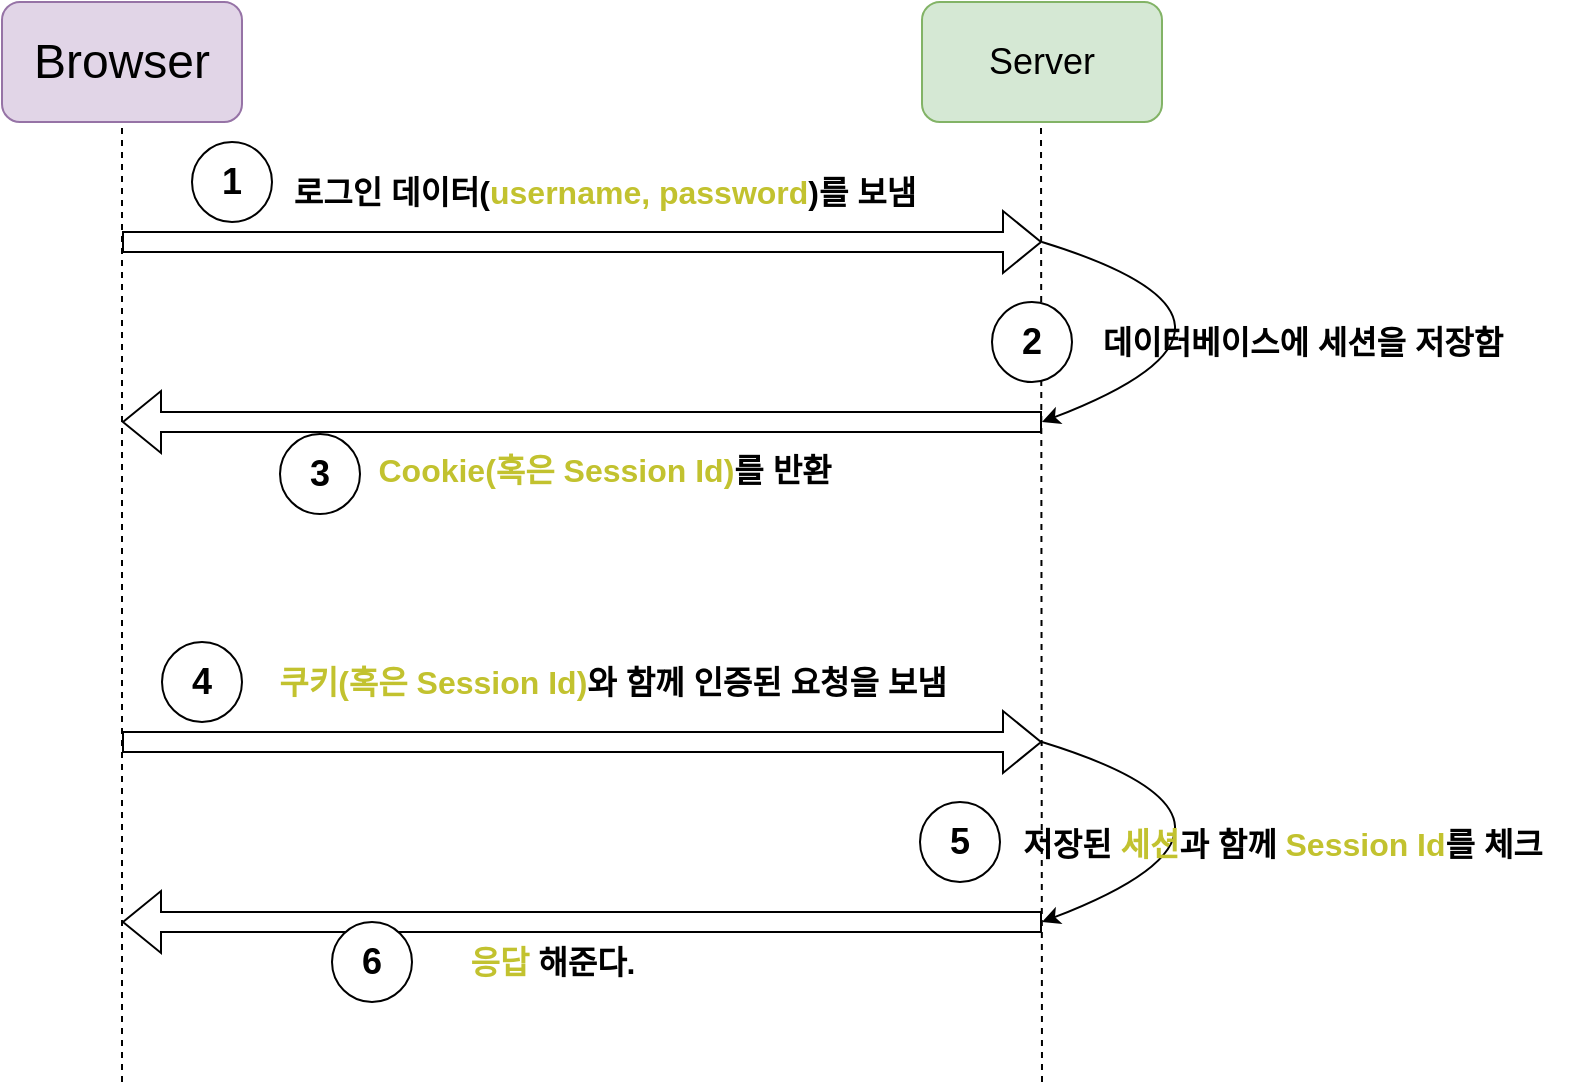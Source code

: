 <mxfile version="16.4.11" type="github">
  <diagram id="8As7zu5LVlnZ0H2C2J7r" name="Page-1">
    <mxGraphModel dx="1037" dy="861" grid="1" gridSize="10" guides="1" tooltips="1" connect="1" arrows="1" fold="1" page="1" pageScale="1" pageWidth="827" pageHeight="1169" math="0" shadow="0">
      <root>
        <mxCell id="0" />
        <mxCell id="1" parent="0" />
        <mxCell id="Huk9ythuZgXh1tu6I32B-1" value="&lt;span style=&quot;font-size: 24px&quot;&gt;Browser&lt;/span&gt;" style="rounded=1;whiteSpace=wrap;html=1;fillColor=#e1d5e7;strokeColor=#9673a6;" parent="1" vertex="1">
          <mxGeometry x="20" y="160" width="120" height="60" as="geometry" />
        </mxCell>
        <mxCell id="Huk9ythuZgXh1tu6I32B-3" value="" style="endArrow=none;dashed=1;html=1;rounded=0;entryX=0.5;entryY=1;entryDx=0;entryDy=0;" parent="1" target="Huk9ythuZgXh1tu6I32B-1" edge="1">
          <mxGeometry width="50" height="50" relative="1" as="geometry">
            <mxPoint x="80" y="700" as="sourcePoint" />
            <mxPoint x="120" y="250" as="targetPoint" />
          </mxGeometry>
        </mxCell>
        <mxCell id="Huk9ythuZgXh1tu6I32B-4" value="&lt;font style=&quot;font-size: 18px&quot;&gt;Server&lt;/font&gt;" style="rounded=1;whiteSpace=wrap;html=1;fillColor=#d5e8d4;strokeColor=#82b366;" parent="1" vertex="1">
          <mxGeometry x="480" y="160" width="120" height="60" as="geometry" />
        </mxCell>
        <mxCell id="Huk9ythuZgXh1tu6I32B-5" value="" style="endArrow=none;dashed=1;html=1;rounded=0;entryX=0.5;entryY=1;entryDx=0;entryDy=0;" parent="1" edge="1">
          <mxGeometry width="50" height="50" relative="1" as="geometry">
            <mxPoint x="540" y="700" as="sourcePoint" />
            <mxPoint x="539.5" y="220" as="targetPoint" />
          </mxGeometry>
        </mxCell>
        <mxCell id="Huk9ythuZgXh1tu6I32B-6" value="" style="shape=flexArrow;endArrow=classic;html=1;rounded=0;fontSize=18;" parent="1" edge="1">
          <mxGeometry width="50" height="50" relative="1" as="geometry">
            <mxPoint x="80" y="280" as="sourcePoint" />
            <mxPoint x="540" y="280" as="targetPoint" />
          </mxGeometry>
        </mxCell>
        <mxCell id="Huk9ythuZgXh1tu6I32B-8" value="1" style="ellipse;whiteSpace=wrap;html=1;fontSize=18;fontStyle=1" parent="1" vertex="1">
          <mxGeometry x="115" y="230" width="40" height="40" as="geometry" />
        </mxCell>
        <mxCell id="Huk9ythuZgXh1tu6I32B-9" value="&lt;span style=&quot;font-size: 16px&quot;&gt;로그인 데이터(&lt;font color=&quot;#c2c22f&quot;&gt;username, password&lt;/font&gt;)를 보냄&lt;/span&gt;" style="text;html=1;align=center;verticalAlign=middle;resizable=0;points=[];autosize=1;strokeColor=none;fillColor=none;fontSize=18;fontStyle=1" parent="1" vertex="1">
          <mxGeometry x="151" y="240" width="340" height="30" as="geometry" />
        </mxCell>
        <mxCell id="Huk9ythuZgXh1tu6I32B-10" value="" style="curved=1;endArrow=classic;html=1;rounded=0;fontSize=18;" parent="1" edge="1">
          <mxGeometry width="50" height="50" relative="1" as="geometry">
            <mxPoint x="540" y="280" as="sourcePoint" />
            <mxPoint x="540" y="370" as="targetPoint" />
            <Array as="points">
              <mxPoint x="670" y="320" />
            </Array>
          </mxGeometry>
        </mxCell>
        <mxCell id="Huk9ythuZgXh1tu6I32B-11" value="&lt;span style=&quot;font-size: 16px&quot;&gt;데이터베이스에 세션을 저장함&lt;/span&gt;" style="text;html=1;align=center;verticalAlign=middle;resizable=0;points=[];autosize=1;strokeColor=none;fillColor=none;fontSize=18;fontStyle=1" parent="1" vertex="1">
          <mxGeometry x="555" y="315" width="230" height="30" as="geometry" />
        </mxCell>
        <mxCell id="Huk9ythuZgXh1tu6I32B-12" value="2" style="ellipse;whiteSpace=wrap;html=1;fontSize=18;fontStyle=1" parent="1" vertex="1">
          <mxGeometry x="515" y="310" width="40" height="40" as="geometry" />
        </mxCell>
        <mxCell id="Huk9ythuZgXh1tu6I32B-13" value="" style="shape=flexArrow;endArrow=classic;html=1;rounded=0;fontSize=18;" parent="1" edge="1">
          <mxGeometry width="50" height="50" relative="1" as="geometry">
            <mxPoint x="540" y="370" as="sourcePoint" />
            <mxPoint x="80" y="370" as="targetPoint" />
          </mxGeometry>
        </mxCell>
        <mxCell id="Huk9ythuZgXh1tu6I32B-14" value="3" style="ellipse;whiteSpace=wrap;html=1;fontSize=18;fontStyle=1" parent="1" vertex="1">
          <mxGeometry x="159" y="376" width="40" height="40" as="geometry" />
        </mxCell>
        <mxCell id="Huk9ythuZgXh1tu6I32B-15" value="&lt;span style=&quot;font-size: 16px&quot;&gt;&lt;font color=&quot;#c2c22f&quot;&gt;Cookie(혹은 Session Id)&lt;/font&gt;를 반환&lt;/span&gt;" style="text;html=1;align=center;verticalAlign=middle;resizable=0;points=[];autosize=1;strokeColor=none;fillColor=none;fontSize=18;fontStyle=1" parent="1" vertex="1">
          <mxGeometry x="196" y="379" width="250" height="30" as="geometry" />
        </mxCell>
        <mxCell id="Huk9ythuZgXh1tu6I32B-20" value="" style="shape=flexArrow;endArrow=classic;html=1;rounded=0;fontSize=16;fontColor=#000000;" parent="1" edge="1">
          <mxGeometry width="50" height="50" relative="1" as="geometry">
            <mxPoint x="80" y="530" as="sourcePoint" />
            <mxPoint x="540" y="530" as="targetPoint" />
          </mxGeometry>
        </mxCell>
        <mxCell id="Huk9ythuZgXh1tu6I32B-21" value="4" style="ellipse;whiteSpace=wrap;html=1;fontSize=18;fontStyle=1" parent="1" vertex="1">
          <mxGeometry x="100" y="480" width="40" height="40" as="geometry" />
        </mxCell>
        <mxCell id="Huk9ythuZgXh1tu6I32B-22" value="&lt;span style=&quot;font-size: 16px&quot;&gt;&lt;font color=&quot;#c2c22f&quot;&gt;쿠키(혹은 Session Id)&lt;/font&gt;와 함께 인증된 요청을 보냄&lt;/span&gt;" style="text;html=1;align=center;verticalAlign=middle;resizable=0;points=[];autosize=1;strokeColor=none;fillColor=none;fontSize=18;fontStyle=1" parent="1" vertex="1">
          <mxGeometry x="140" y="485" width="370" height="30" as="geometry" />
        </mxCell>
        <mxCell id="Huk9ythuZgXh1tu6I32B-24" value="5" style="ellipse;whiteSpace=wrap;html=1;fontSize=18;fontStyle=1" parent="1" vertex="1">
          <mxGeometry x="479" y="560" width="40" height="40" as="geometry" />
        </mxCell>
        <mxCell id="Huk9ythuZgXh1tu6I32B-25" value="" style="curved=1;endArrow=classic;html=1;rounded=0;fontSize=18;" parent="1" edge="1">
          <mxGeometry width="50" height="50" relative="1" as="geometry">
            <mxPoint x="540" y="530" as="sourcePoint" />
            <mxPoint x="540" y="620" as="targetPoint" />
            <Array as="points">
              <mxPoint x="670" y="570" />
            </Array>
          </mxGeometry>
        </mxCell>
        <mxCell id="Huk9ythuZgXh1tu6I32B-26" value="&lt;span style=&quot;font-size: 16px&quot;&gt;저장된 &lt;font color=&quot;#c2c22f&quot;&gt;세션&lt;/font&gt;과 함께 &lt;font color=&quot;#c2c22f&quot;&gt;Session Id&lt;/font&gt;를 체크&lt;/span&gt;" style="text;html=1;align=center;verticalAlign=middle;resizable=0;points=[];autosize=1;strokeColor=none;fillColor=none;fontSize=18;fontStyle=1" parent="1" vertex="1">
          <mxGeometry x="515" y="566" width="290" height="30" as="geometry" />
        </mxCell>
        <mxCell id="Huk9ythuZgXh1tu6I32B-28" value="" style="shape=flexArrow;endArrow=classic;html=1;rounded=0;fontSize=16;fontColor=#009900;" parent="1" edge="1">
          <mxGeometry width="50" height="50" relative="1" as="geometry">
            <mxPoint x="540" y="620" as="sourcePoint" />
            <mxPoint x="80" y="620" as="targetPoint" />
          </mxGeometry>
        </mxCell>
        <mxCell id="Huk9ythuZgXh1tu6I32B-29" value="6" style="ellipse;whiteSpace=wrap;html=1;fontSize=18;fontStyle=1" parent="1" vertex="1">
          <mxGeometry x="185" y="620" width="40" height="40" as="geometry" />
        </mxCell>
        <mxCell id="Huk9ythuZgXh1tu6I32B-30" value="&lt;span style=&quot;font-size: 16px&quot;&gt;&lt;font color=&quot;#c2c22f&quot;&gt;응답&amp;nbsp;&lt;/font&gt;해준다.&lt;/span&gt;" style="text;html=1;align=center;verticalAlign=middle;resizable=0;points=[];autosize=1;strokeColor=none;fillColor=none;fontSize=18;fontStyle=1" parent="1" vertex="1">
          <mxGeometry x="245" y="625" width="100" height="30" as="geometry" />
        </mxCell>
      </root>
    </mxGraphModel>
  </diagram>
</mxfile>
